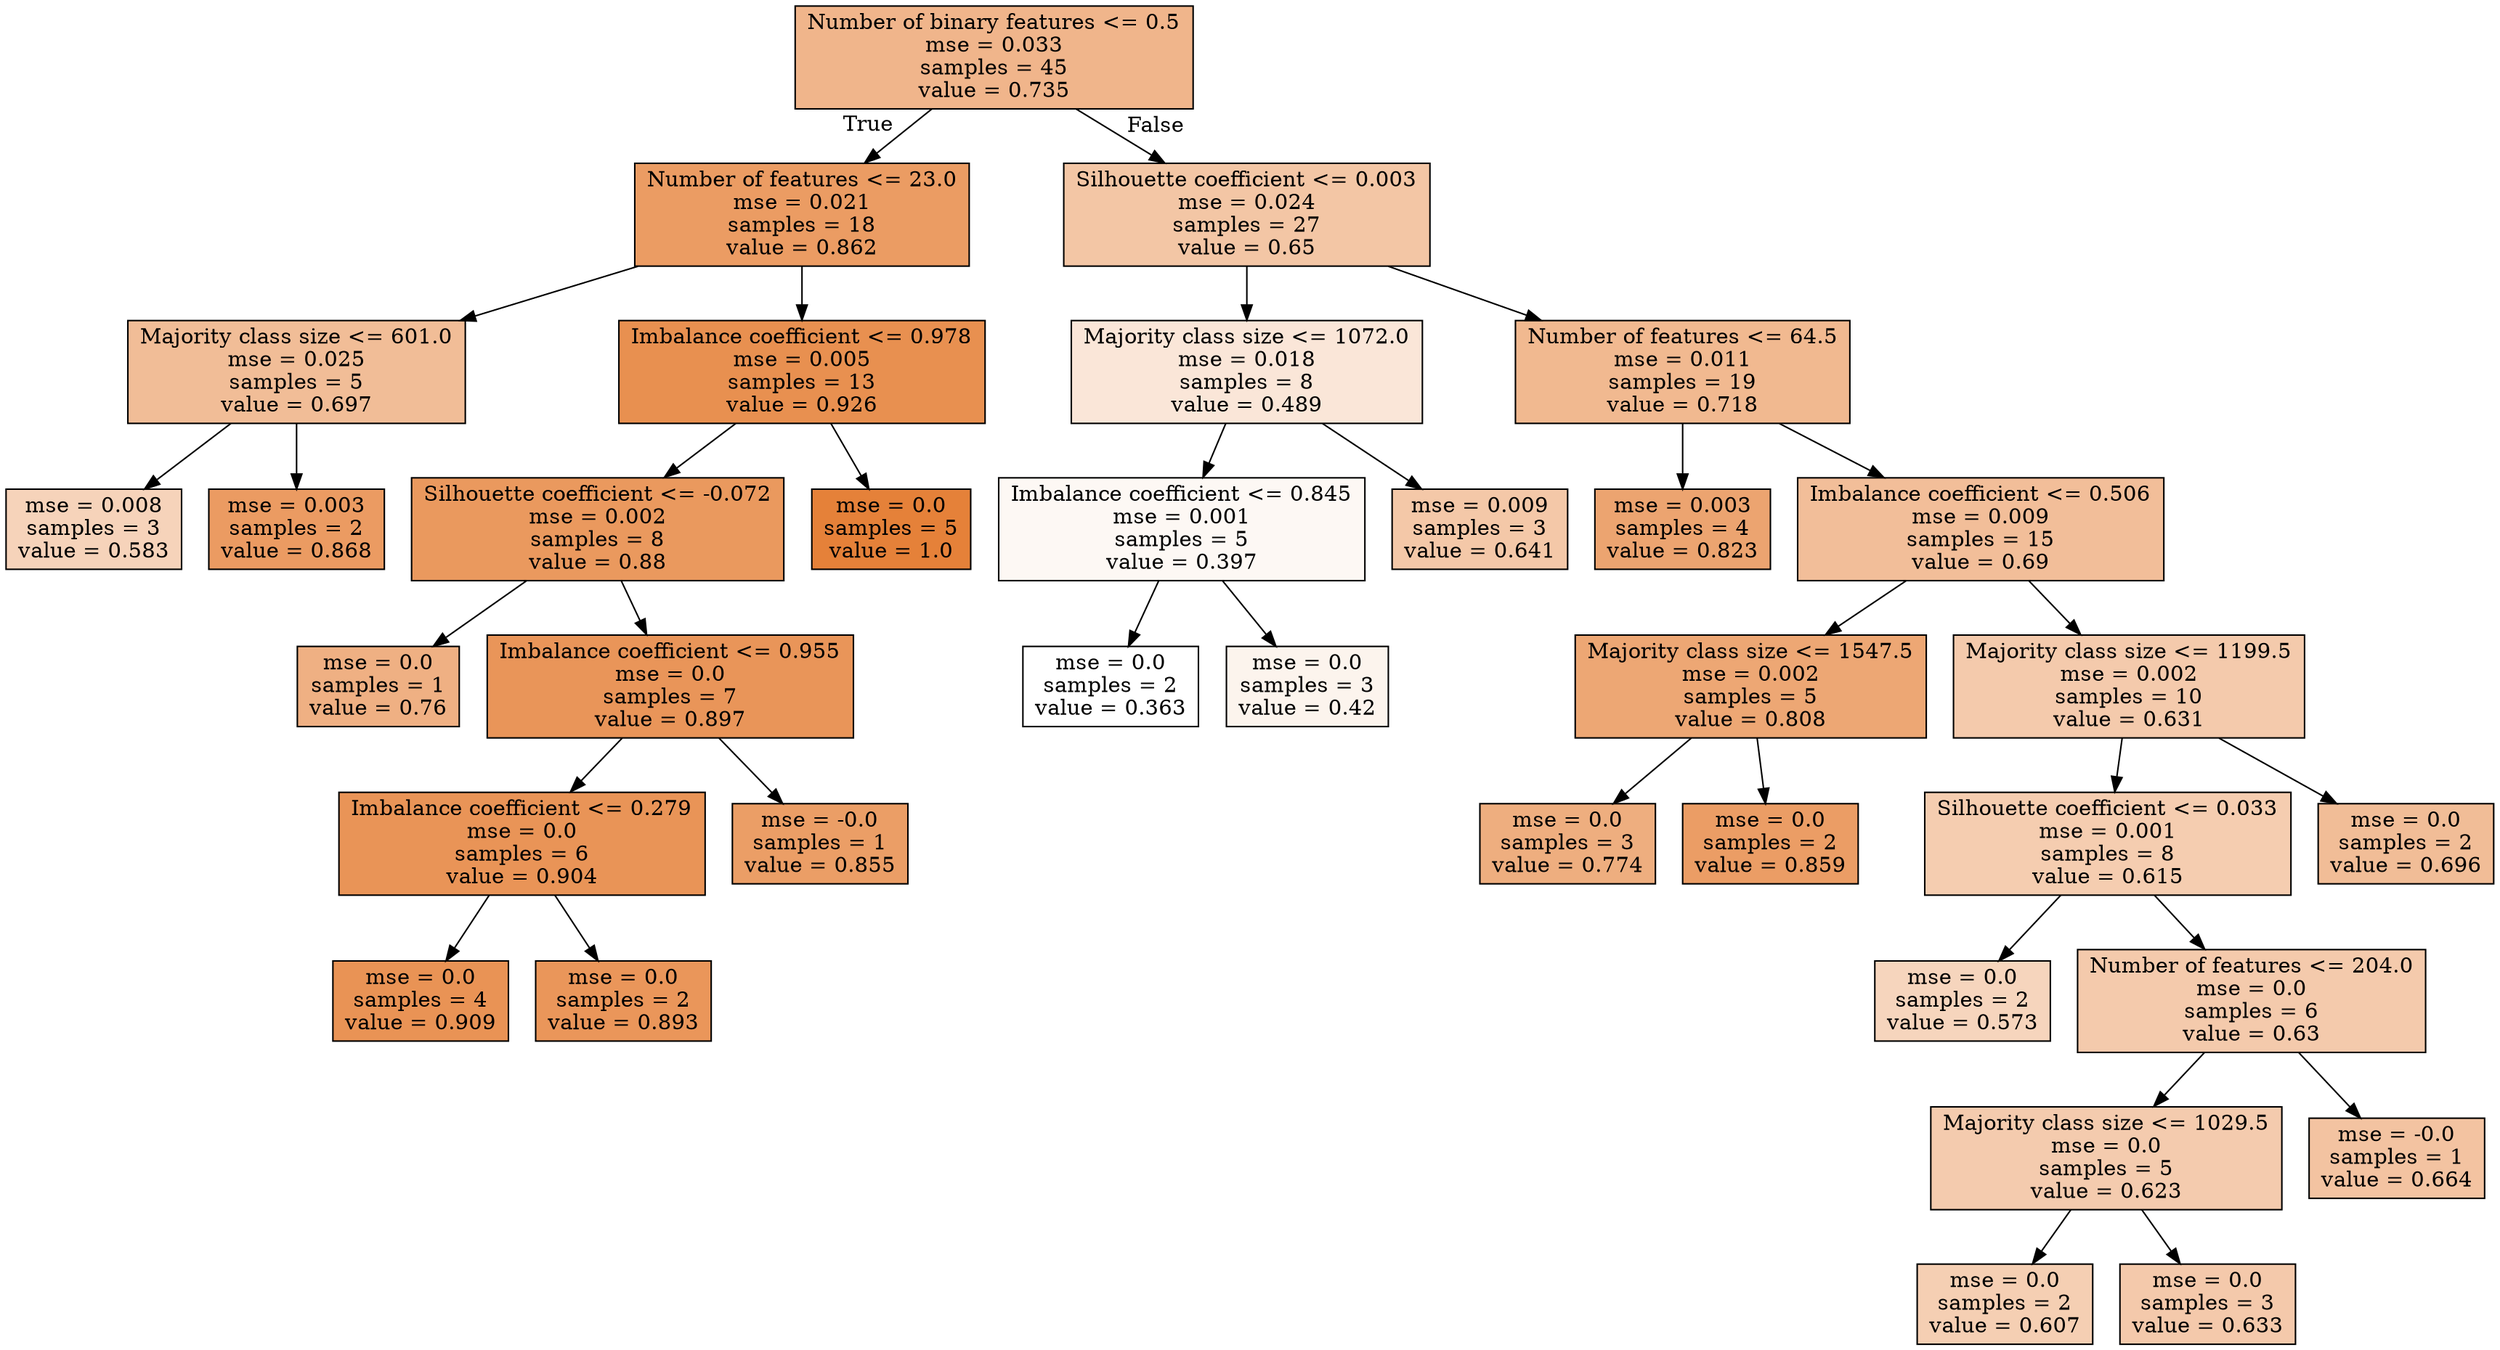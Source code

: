 digraph Tree {
node [shape=box, style="filled", color="black"] ;
0 [label="Number of binary features <= 0.5\nmse = 0.033\nsamples = 45\nvalue = 0.735", fillcolor="#e5813995"] ;
1 [label="Number of features <= 23.0\nmse = 0.021\nsamples = 18\nvalue = 0.862", fillcolor="#e58139c8"] ;
0 -> 1 [labeldistance=2.5, labelangle=45, headlabel="True"] ;
2 [label="Majority class size <= 601.0\nmse = 0.025\nsamples = 5\nvalue = 0.697", fillcolor="#e5813986"] ;
1 -> 2 ;
3 [label="mse = 0.008\nsamples = 3\nvalue = 0.583", fillcolor="#e5813958"] ;
2 -> 3 ;
4 [label="mse = 0.003\nsamples = 2\nvalue = 0.868", fillcolor="#e58139ca"] ;
2 -> 4 ;
5 [label="Imbalance coefficient <= 0.978\nmse = 0.005\nsamples = 13\nvalue = 0.926", fillcolor="#e58139e1"] ;
1 -> 5 ;
6 [label="Silhouette coefficient <= -0.072\nmse = 0.002\nsamples = 8\nvalue = 0.88", fillcolor="#e58139cf"] ;
5 -> 6 ;
7 [label="mse = 0.0\nsamples = 1\nvalue = 0.76", fillcolor="#e581399f"] ;
6 -> 7 ;
8 [label="Imbalance coefficient <= 0.955\nmse = 0.0\nsamples = 7\nvalue = 0.897", fillcolor="#e58139d6"] ;
6 -> 8 ;
9 [label="Imbalance coefficient <= 0.279\nmse = 0.0\nsamples = 6\nvalue = 0.904", fillcolor="#e58139d8"] ;
8 -> 9 ;
10 [label="mse = 0.0\nsamples = 4\nvalue = 0.909", fillcolor="#e58139db"] ;
9 -> 10 ;
11 [label="mse = 0.0\nsamples = 2\nvalue = 0.893", fillcolor="#e58139d4"] ;
9 -> 11 ;
12 [label="mse = -0.0\nsamples = 1\nvalue = 0.855", fillcolor="#e58139c5"] ;
8 -> 12 ;
13 [label="mse = 0.0\nsamples = 5\nvalue = 1.0", fillcolor="#e58139ff"] ;
5 -> 13 ;
14 [label="Silhouette coefficient <= 0.003\nmse = 0.024\nsamples = 27\nvalue = 0.65", fillcolor="#e5813973"] ;
0 -> 14 [labeldistance=2.5, labelangle=-45, headlabel="False"] ;
15 [label="Majority class size <= 1072.0\nmse = 0.018\nsamples = 8\nvalue = 0.489", fillcolor="#e5813932"] ;
14 -> 15 ;
16 [label="Imbalance coefficient <= 0.845\nmse = 0.001\nsamples = 5\nvalue = 0.397", fillcolor="#e581390d"] ;
15 -> 16 ;
17 [label="mse = 0.0\nsamples = 2\nvalue = 0.363", fillcolor="#e5813900"] ;
16 -> 17 ;
18 [label="mse = 0.0\nsamples = 3\nvalue = 0.42", fillcolor="#e5813916"] ;
16 -> 18 ;
19 [label="mse = 0.009\nsamples = 3\nvalue = 0.641", fillcolor="#e581396f"] ;
15 -> 19 ;
20 [label="Number of features <= 64.5\nmse = 0.011\nsamples = 19\nvalue = 0.718", fillcolor="#e581398e"] ;
14 -> 20 ;
21 [label="mse = 0.003\nsamples = 4\nvalue = 0.823", fillcolor="#e58139b8"] ;
20 -> 21 ;
22 [label="Imbalance coefficient <= 0.506\nmse = 0.009\nsamples = 15\nvalue = 0.69", fillcolor="#e5813983"] ;
20 -> 22 ;
23 [label="Majority class size <= 1547.5\nmse = 0.002\nsamples = 5\nvalue = 0.808", fillcolor="#e58139b2"] ;
22 -> 23 ;
24 [label="mse = 0.0\nsamples = 3\nvalue = 0.774", fillcolor="#e58139a4"] ;
23 -> 24 ;
25 [label="mse = 0.0\nsamples = 2\nvalue = 0.859", fillcolor="#e58139c6"] ;
23 -> 25 ;
26 [label="Majority class size <= 1199.5\nmse = 0.002\nsamples = 10\nvalue = 0.631", fillcolor="#e581396b"] ;
22 -> 26 ;
27 [label="Silhouette coefficient <= 0.033\nmse = 0.001\nsamples = 8\nvalue = 0.615", fillcolor="#e5813965"] ;
26 -> 27 ;
28 [label="mse = 0.0\nsamples = 2\nvalue = 0.573", fillcolor="#e5813954"] ;
27 -> 28 ;
29 [label="Number of features <= 204.0\nmse = 0.0\nsamples = 6\nvalue = 0.63", fillcolor="#e581396b"] ;
27 -> 29 ;
30 [label="Majority class size <= 1029.5\nmse = 0.0\nsamples = 5\nvalue = 0.623", fillcolor="#e5813968"] ;
29 -> 30 ;
31 [label="mse = 0.0\nsamples = 2\nvalue = 0.607", fillcolor="#e5813961"] ;
30 -> 31 ;
32 [label="mse = 0.0\nsamples = 3\nvalue = 0.633", fillcolor="#e581396c"] ;
30 -> 32 ;
33 [label="mse = -0.0\nsamples = 1\nvalue = 0.664", fillcolor="#e5813978"] ;
29 -> 33 ;
34 [label="mse = 0.0\nsamples = 2\nvalue = 0.696", fillcolor="#e5813985"] ;
26 -> 34 ;
}